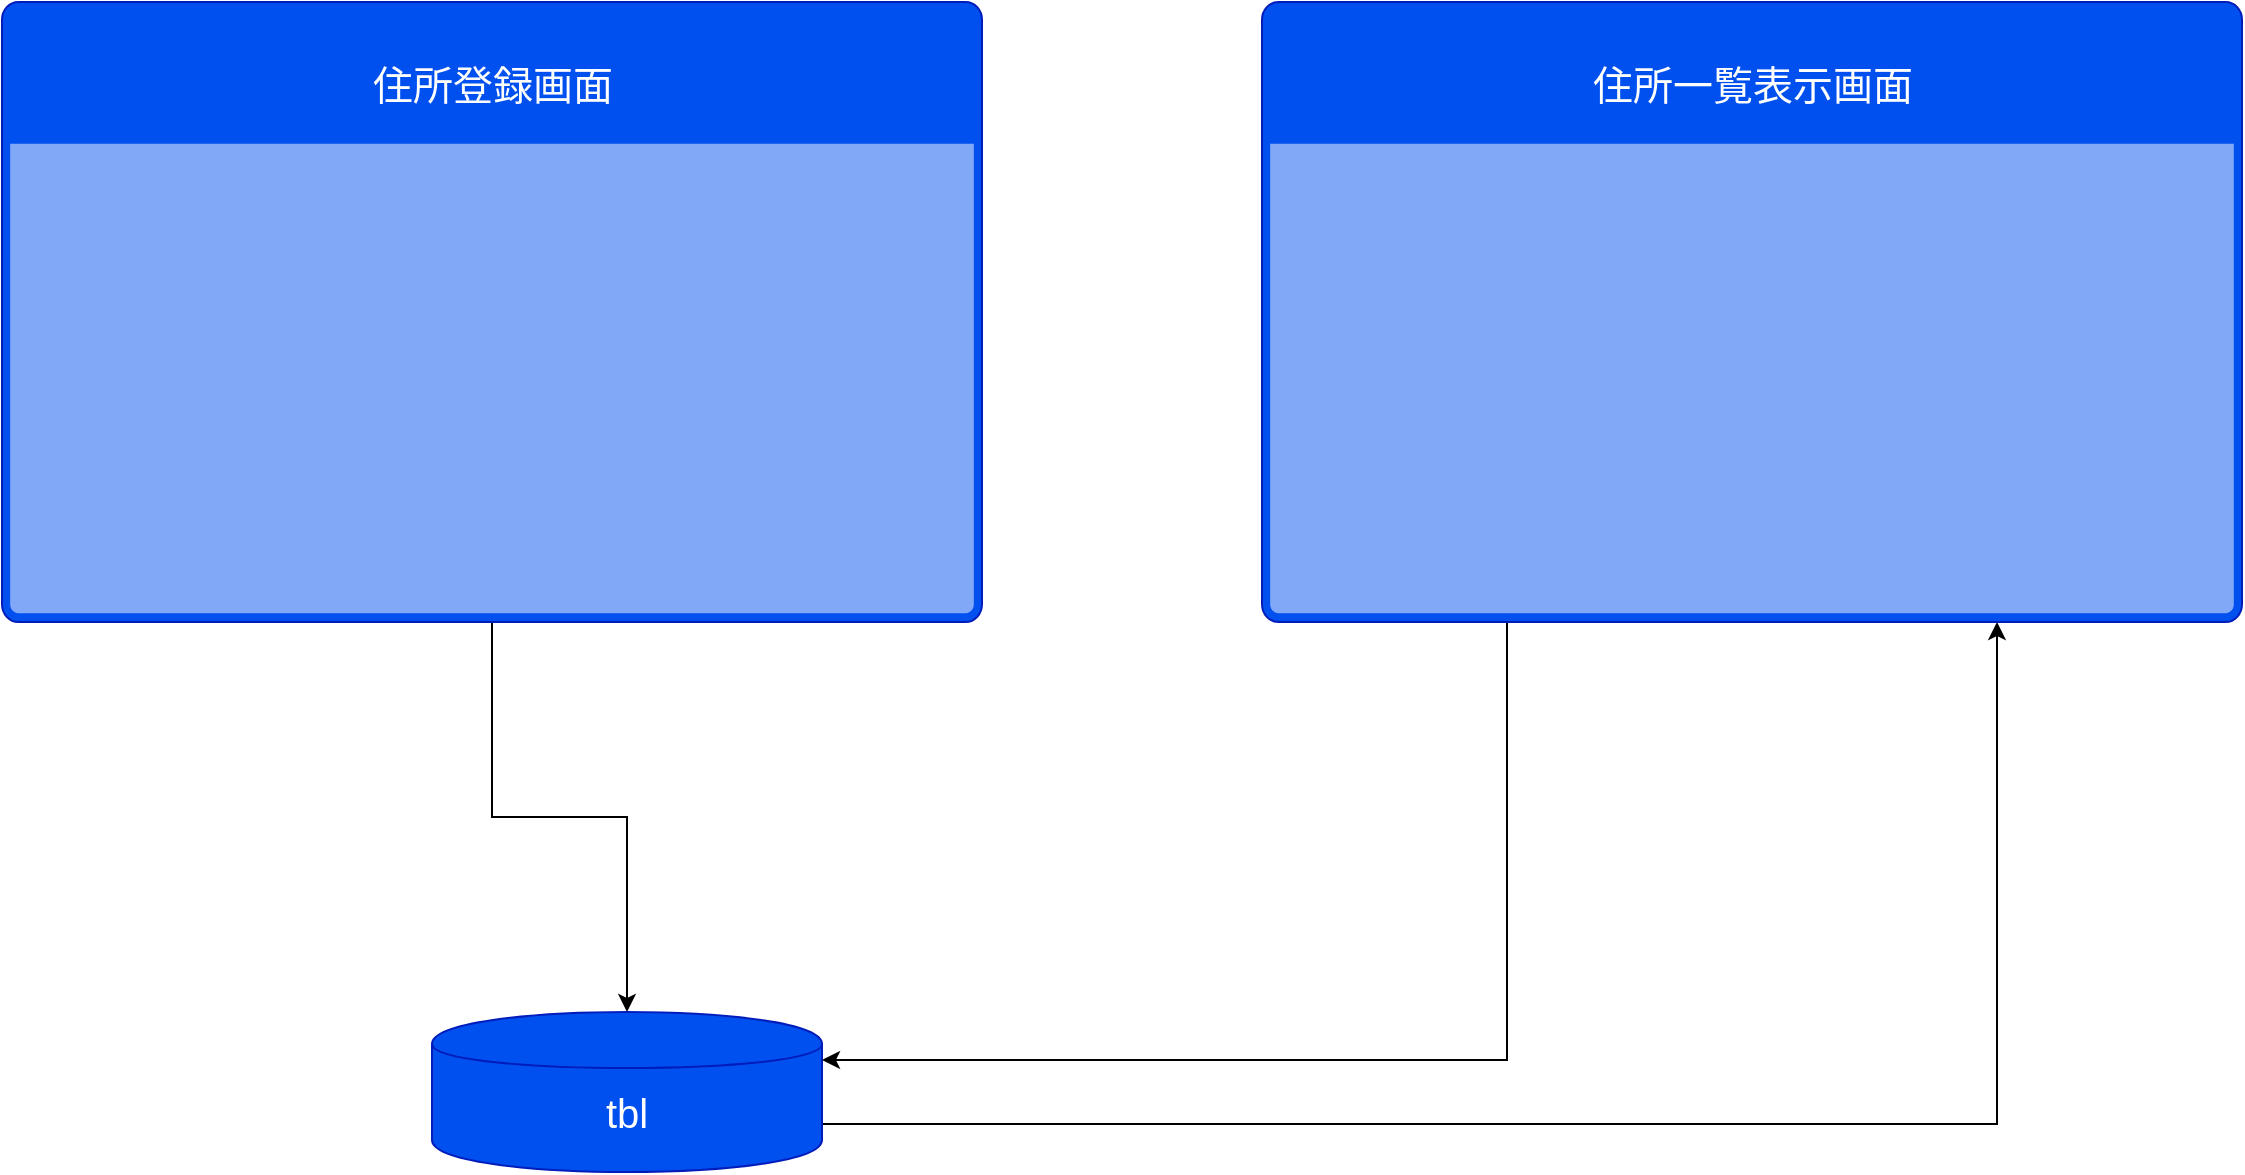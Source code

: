<mxfile version="13.10.0" type="embed">
    <diagram id="nmvrKY098R6wrDDrlyfQ" name="ページ1">
        <mxGraphModel dx="1341" dy="830" grid="1" gridSize="10" guides="1" tooltips="1" connect="1" arrows="1" fold="1" page="1" pageScale="1" pageWidth="1200" pageHeight="1920" math="0" shadow="0">
            <root>
                <mxCell id="0"/>
                <mxCell id="1" parent="0"/>
                <mxCell id="63" value="" style="edgeStyle=orthogonalEdgeStyle;rounded=0;orthogonalLoop=1;jettySize=auto;html=1;fontSize=20;" edge="1" parent="1" source="58" target="62">
                    <mxGeometry relative="1" as="geometry"/>
                </mxCell>
                <mxCell id="58" value="住所登録画面" style="html=1;fillColor=#0050ef;labelPosition=center;verticalLabelPosition=middle;verticalAlign=top;align=center;fontSize=20;outlineConnect=0;spacingTop=15;shape=mxgraph.sitemap.page;horizontal=1;labelBackgroundColor=none;spacing=10;spacingBottom=0;perimeterSpacing=0;strokeColor=#001DBC;fontColor=#ffffff;" vertex="1" parent="1">
                    <mxGeometry x="40" y="120" width="490" height="310" as="geometry"/>
                </mxCell>
                <mxCell id="65" style="edgeStyle=orthogonalEdgeStyle;rounded=0;orthogonalLoop=1;jettySize=auto;html=1;exitX=1;exitY=0.7;exitDx=0;exitDy=0;fontSize=20;entryX=0.75;entryY=1;entryDx=0;entryDy=0;entryPerimeter=0;" edge="1" parent="1" source="62" target="64">
                    <mxGeometry relative="1" as="geometry"/>
                </mxCell>
                <mxCell id="62" value="tbl" style="shape=cylinder;whiteSpace=wrap;html=1;boundedLbl=1;backgroundOutline=1;fontSize=20;fontColor=#ffffff;verticalAlign=top;strokeColor=#001DBC;fillColor=#0050ef;spacing=10;spacingTop=0;spacingBottom=0;" vertex="1" parent="1">
                    <mxGeometry x="255" y="625" width="195" height="80" as="geometry"/>
                </mxCell>
                <mxCell id="66" style="edgeStyle=orthogonalEdgeStyle;rounded=0;orthogonalLoop=1;jettySize=auto;html=1;exitX=0.25;exitY=1;exitDx=0;exitDy=0;exitPerimeter=0;entryX=1;entryY=0.3;entryDx=0;entryDy=0;fontSize=20;" edge="1" parent="1" source="64" target="62">
                    <mxGeometry relative="1" as="geometry"/>
                </mxCell>
                <mxCell id="64" value="住所一覧表示画面" style="html=1;fillColor=#0050ef;labelPosition=center;verticalLabelPosition=middle;verticalAlign=top;align=center;fontSize=20;outlineConnect=0;spacingTop=15;shape=mxgraph.sitemap.page;horizontal=1;labelBackgroundColor=none;spacing=10;spacingBottom=0;perimeterSpacing=0;strokeColor=#001DBC;fontColor=#ffffff;" vertex="1" parent="1">
                    <mxGeometry x="670" y="120" width="490" height="310" as="geometry"/>
                </mxCell>
            </root>
        </mxGraphModel>
    </diagram>
</mxfile>